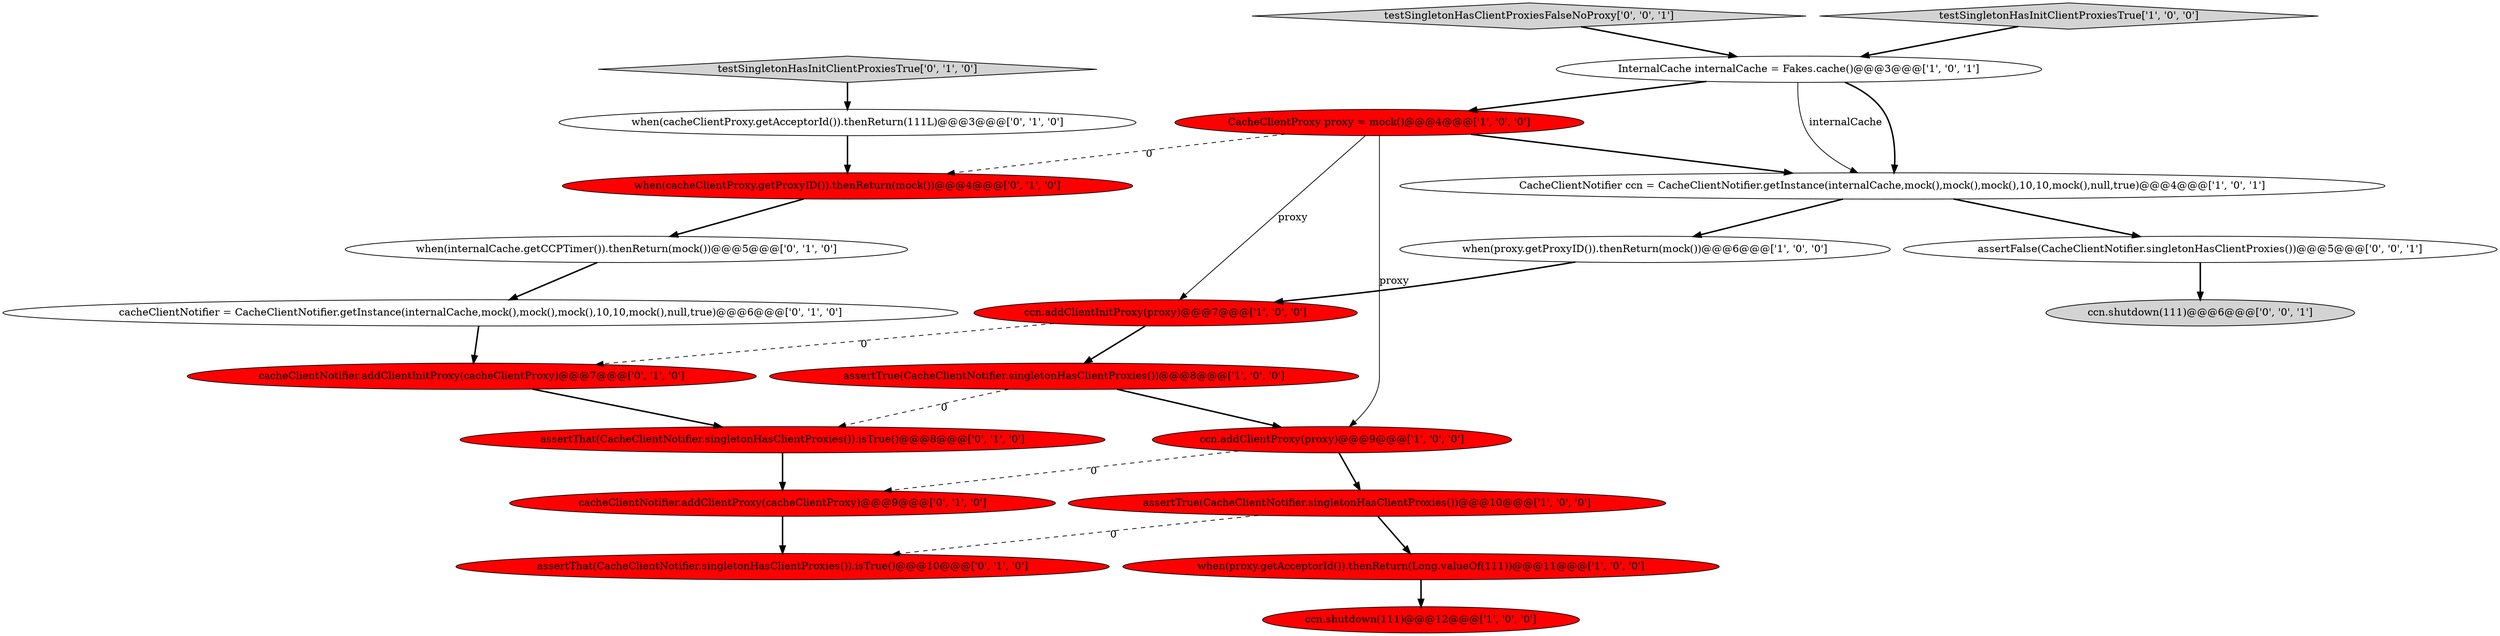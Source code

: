 digraph {
11 [style = filled, label = "assertThat(CacheClientNotifier.singletonHasClientProxies()).isTrue()@@@10@@@['0', '1', '0']", fillcolor = red, shape = ellipse image = "AAA1AAABBB2BBB"];
21 [style = filled, label = "testSingletonHasClientProxiesFalseNoProxy['0', '0', '1']", fillcolor = lightgray, shape = diamond image = "AAA0AAABBB3BBB"];
6 [style = filled, label = "assertTrue(CacheClientNotifier.singletonHasClientProxies())@@@10@@@['1', '0', '0']", fillcolor = red, shape = ellipse image = "AAA1AAABBB1BBB"];
19 [style = filled, label = "cacheClientNotifier = CacheClientNotifier.getInstance(internalCache,mock(),mock(),mock(),10,10,mock(),null,true)@@@6@@@['0', '1', '0']", fillcolor = white, shape = ellipse image = "AAA0AAABBB2BBB"];
5 [style = filled, label = "ccn.addClientProxy(proxy)@@@9@@@['1', '0', '0']", fillcolor = red, shape = ellipse image = "AAA1AAABBB1BBB"];
2 [style = filled, label = "InternalCache internalCache = Fakes.cache()@@@3@@@['1', '0', '1']", fillcolor = white, shape = ellipse image = "AAA0AAABBB1BBB"];
15 [style = filled, label = "testSingletonHasInitClientProxiesTrue['0', '1', '0']", fillcolor = lightgray, shape = diamond image = "AAA0AAABBB2BBB"];
3 [style = filled, label = "when(proxy.getProxyID()).thenReturn(mock())@@@6@@@['1', '0', '0']", fillcolor = white, shape = ellipse image = "AAA0AAABBB1BBB"];
22 [style = filled, label = "ccn.shutdown(111)@@@6@@@['0', '0', '1']", fillcolor = lightgray, shape = ellipse image = "AAA0AAABBB3BBB"];
8 [style = filled, label = "CacheClientNotifier ccn = CacheClientNotifier.getInstance(internalCache,mock(),mock(),mock(),10,10,mock(),null,true)@@@4@@@['1', '0', '1']", fillcolor = white, shape = ellipse image = "AAA0AAABBB1BBB"];
16 [style = filled, label = "when(cacheClientProxy.getProxyID()).thenReturn(mock())@@@4@@@['0', '1', '0']", fillcolor = red, shape = ellipse image = "AAA1AAABBB2BBB"];
14 [style = filled, label = "cacheClientNotifier.addClientInitProxy(cacheClientProxy)@@@7@@@['0', '1', '0']", fillcolor = red, shape = ellipse image = "AAA1AAABBB2BBB"];
18 [style = filled, label = "cacheClientNotifier.addClientProxy(cacheClientProxy)@@@9@@@['0', '1', '0']", fillcolor = red, shape = ellipse image = "AAA1AAABBB2BBB"];
10 [style = filled, label = "when(proxy.getAcceptorId()).thenReturn(Long.valueOf(111))@@@11@@@['1', '0', '0']", fillcolor = red, shape = ellipse image = "AAA1AAABBB1BBB"];
4 [style = filled, label = "assertTrue(CacheClientNotifier.singletonHasClientProxies())@@@8@@@['1', '0', '0']", fillcolor = red, shape = ellipse image = "AAA1AAABBB1BBB"];
9 [style = filled, label = "CacheClientProxy proxy = mock()@@@4@@@['1', '0', '0']", fillcolor = red, shape = ellipse image = "AAA1AAABBB1BBB"];
20 [style = filled, label = "assertFalse(CacheClientNotifier.singletonHasClientProxies())@@@5@@@['0', '0', '1']", fillcolor = white, shape = ellipse image = "AAA0AAABBB3BBB"];
7 [style = filled, label = "testSingletonHasInitClientProxiesTrue['1', '0', '0']", fillcolor = lightgray, shape = diamond image = "AAA0AAABBB1BBB"];
12 [style = filled, label = "assertThat(CacheClientNotifier.singletonHasClientProxies()).isTrue()@@@8@@@['0', '1', '0']", fillcolor = red, shape = ellipse image = "AAA1AAABBB2BBB"];
13 [style = filled, label = "when(internalCache.getCCPTimer()).thenReturn(mock())@@@5@@@['0', '1', '0']", fillcolor = white, shape = ellipse image = "AAA0AAABBB2BBB"];
17 [style = filled, label = "when(cacheClientProxy.getAcceptorId()).thenReturn(111L)@@@3@@@['0', '1', '0']", fillcolor = white, shape = ellipse image = "AAA0AAABBB2BBB"];
0 [style = filled, label = "ccn.shutdown(111)@@@12@@@['1', '0', '0']", fillcolor = red, shape = ellipse image = "AAA1AAABBB1BBB"];
1 [style = filled, label = "ccn.addClientInitProxy(proxy)@@@7@@@['1', '0', '0']", fillcolor = red, shape = ellipse image = "AAA1AAABBB1BBB"];
1->4 [style = bold, label=""];
16->13 [style = bold, label=""];
9->16 [style = dashed, label="0"];
2->8 [style = solid, label="internalCache"];
3->1 [style = bold, label=""];
1->14 [style = dashed, label="0"];
18->11 [style = bold, label=""];
8->3 [style = bold, label=""];
6->11 [style = dashed, label="0"];
2->9 [style = bold, label=""];
5->18 [style = dashed, label="0"];
9->8 [style = bold, label=""];
4->12 [style = dashed, label="0"];
20->22 [style = bold, label=""];
21->2 [style = bold, label=""];
9->1 [style = solid, label="proxy"];
15->17 [style = bold, label=""];
13->19 [style = bold, label=""];
8->20 [style = bold, label=""];
19->14 [style = bold, label=""];
5->6 [style = bold, label=""];
9->5 [style = solid, label="proxy"];
7->2 [style = bold, label=""];
6->10 [style = bold, label=""];
14->12 [style = bold, label=""];
10->0 [style = bold, label=""];
12->18 [style = bold, label=""];
4->5 [style = bold, label=""];
17->16 [style = bold, label=""];
2->8 [style = bold, label=""];
}
